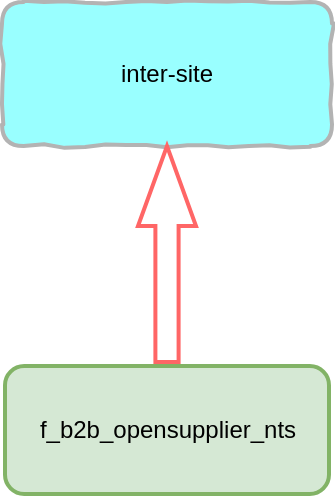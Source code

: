 <mxfile version="20.4.0" type="github">
  <diagram id="SgaaNSLlH5MaYirRRI0-" name="第 1 页">
    <mxGraphModel dx="1422" dy="762" grid="0" gridSize="10" guides="1" tooltips="1" connect="1" arrows="1" fold="1" page="1" pageScale="1" pageWidth="1169" pageHeight="827" math="0" shadow="0">
      <root>
        <mxCell id="0" />
        <mxCell id="1" parent="0" />
        <mxCell id="-dVbE0PXWhvkMSv9Ijtr-1" value="inter-site" style="rounded=1;whiteSpace=wrap;html=1;strokeWidth=2;strokeColor=#B3B3B3;fillColor=#99FFFF;comic=1;" parent="1" vertex="1">
          <mxGeometry x="427" y="142" width="165" height="72" as="geometry" />
        </mxCell>
        <mxCell id="-dVbE0PXWhvkMSv9Ijtr-2" value="" style="html=1;shadow=0;dashed=0;align=center;verticalAlign=middle;shape=mxgraph.arrows2.arrow;dy=0.6;dx=40;direction=north;notch=0;strokeColor=#FF6666;strokeWidth=2;" parent="1" vertex="1">
          <mxGeometry x="495" y="214" width="29" height="108" as="geometry" />
        </mxCell>
        <mxCell id="-dVbE0PXWhvkMSv9Ijtr-3" value="f_b2b_opensupplier_nts" style="rounded=1;whiteSpace=wrap;html=1;strokeColor=#82b366;strokeWidth=2;fillColor=#d5e8d4;" parent="1" vertex="1">
          <mxGeometry x="428.5" y="324" width="162" height="64" as="geometry" />
        </mxCell>
      </root>
    </mxGraphModel>
  </diagram>
</mxfile>
